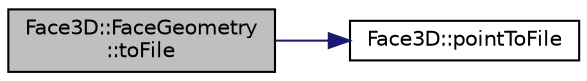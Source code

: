 digraph "Face3D::FaceGeometry::toFile"
{
  edge [fontname="Helvetica",fontsize="10",labelfontname="Helvetica",labelfontsize="10"];
  node [fontname="Helvetica",fontsize="10",shape=record];
  rankdir="LR";
  Node1 [label="Face3D::FaceGeometry\l::toFile",height=0.2,width=0.4,color="black", fillcolor="grey75", style="filled", fontcolor="black"];
  Node1 -> Node2 [color="midnightblue",fontsize="10",style="solid",fontname="Helvetica"];
  Node2 [label="Face3D::pointToFile",height=0.2,width=0.4,color="black", fillcolor="white", style="filled",URL="$namespace_face3_d.html#ab2b03b98a8880918bf5ff4a81219cd25"];
}
